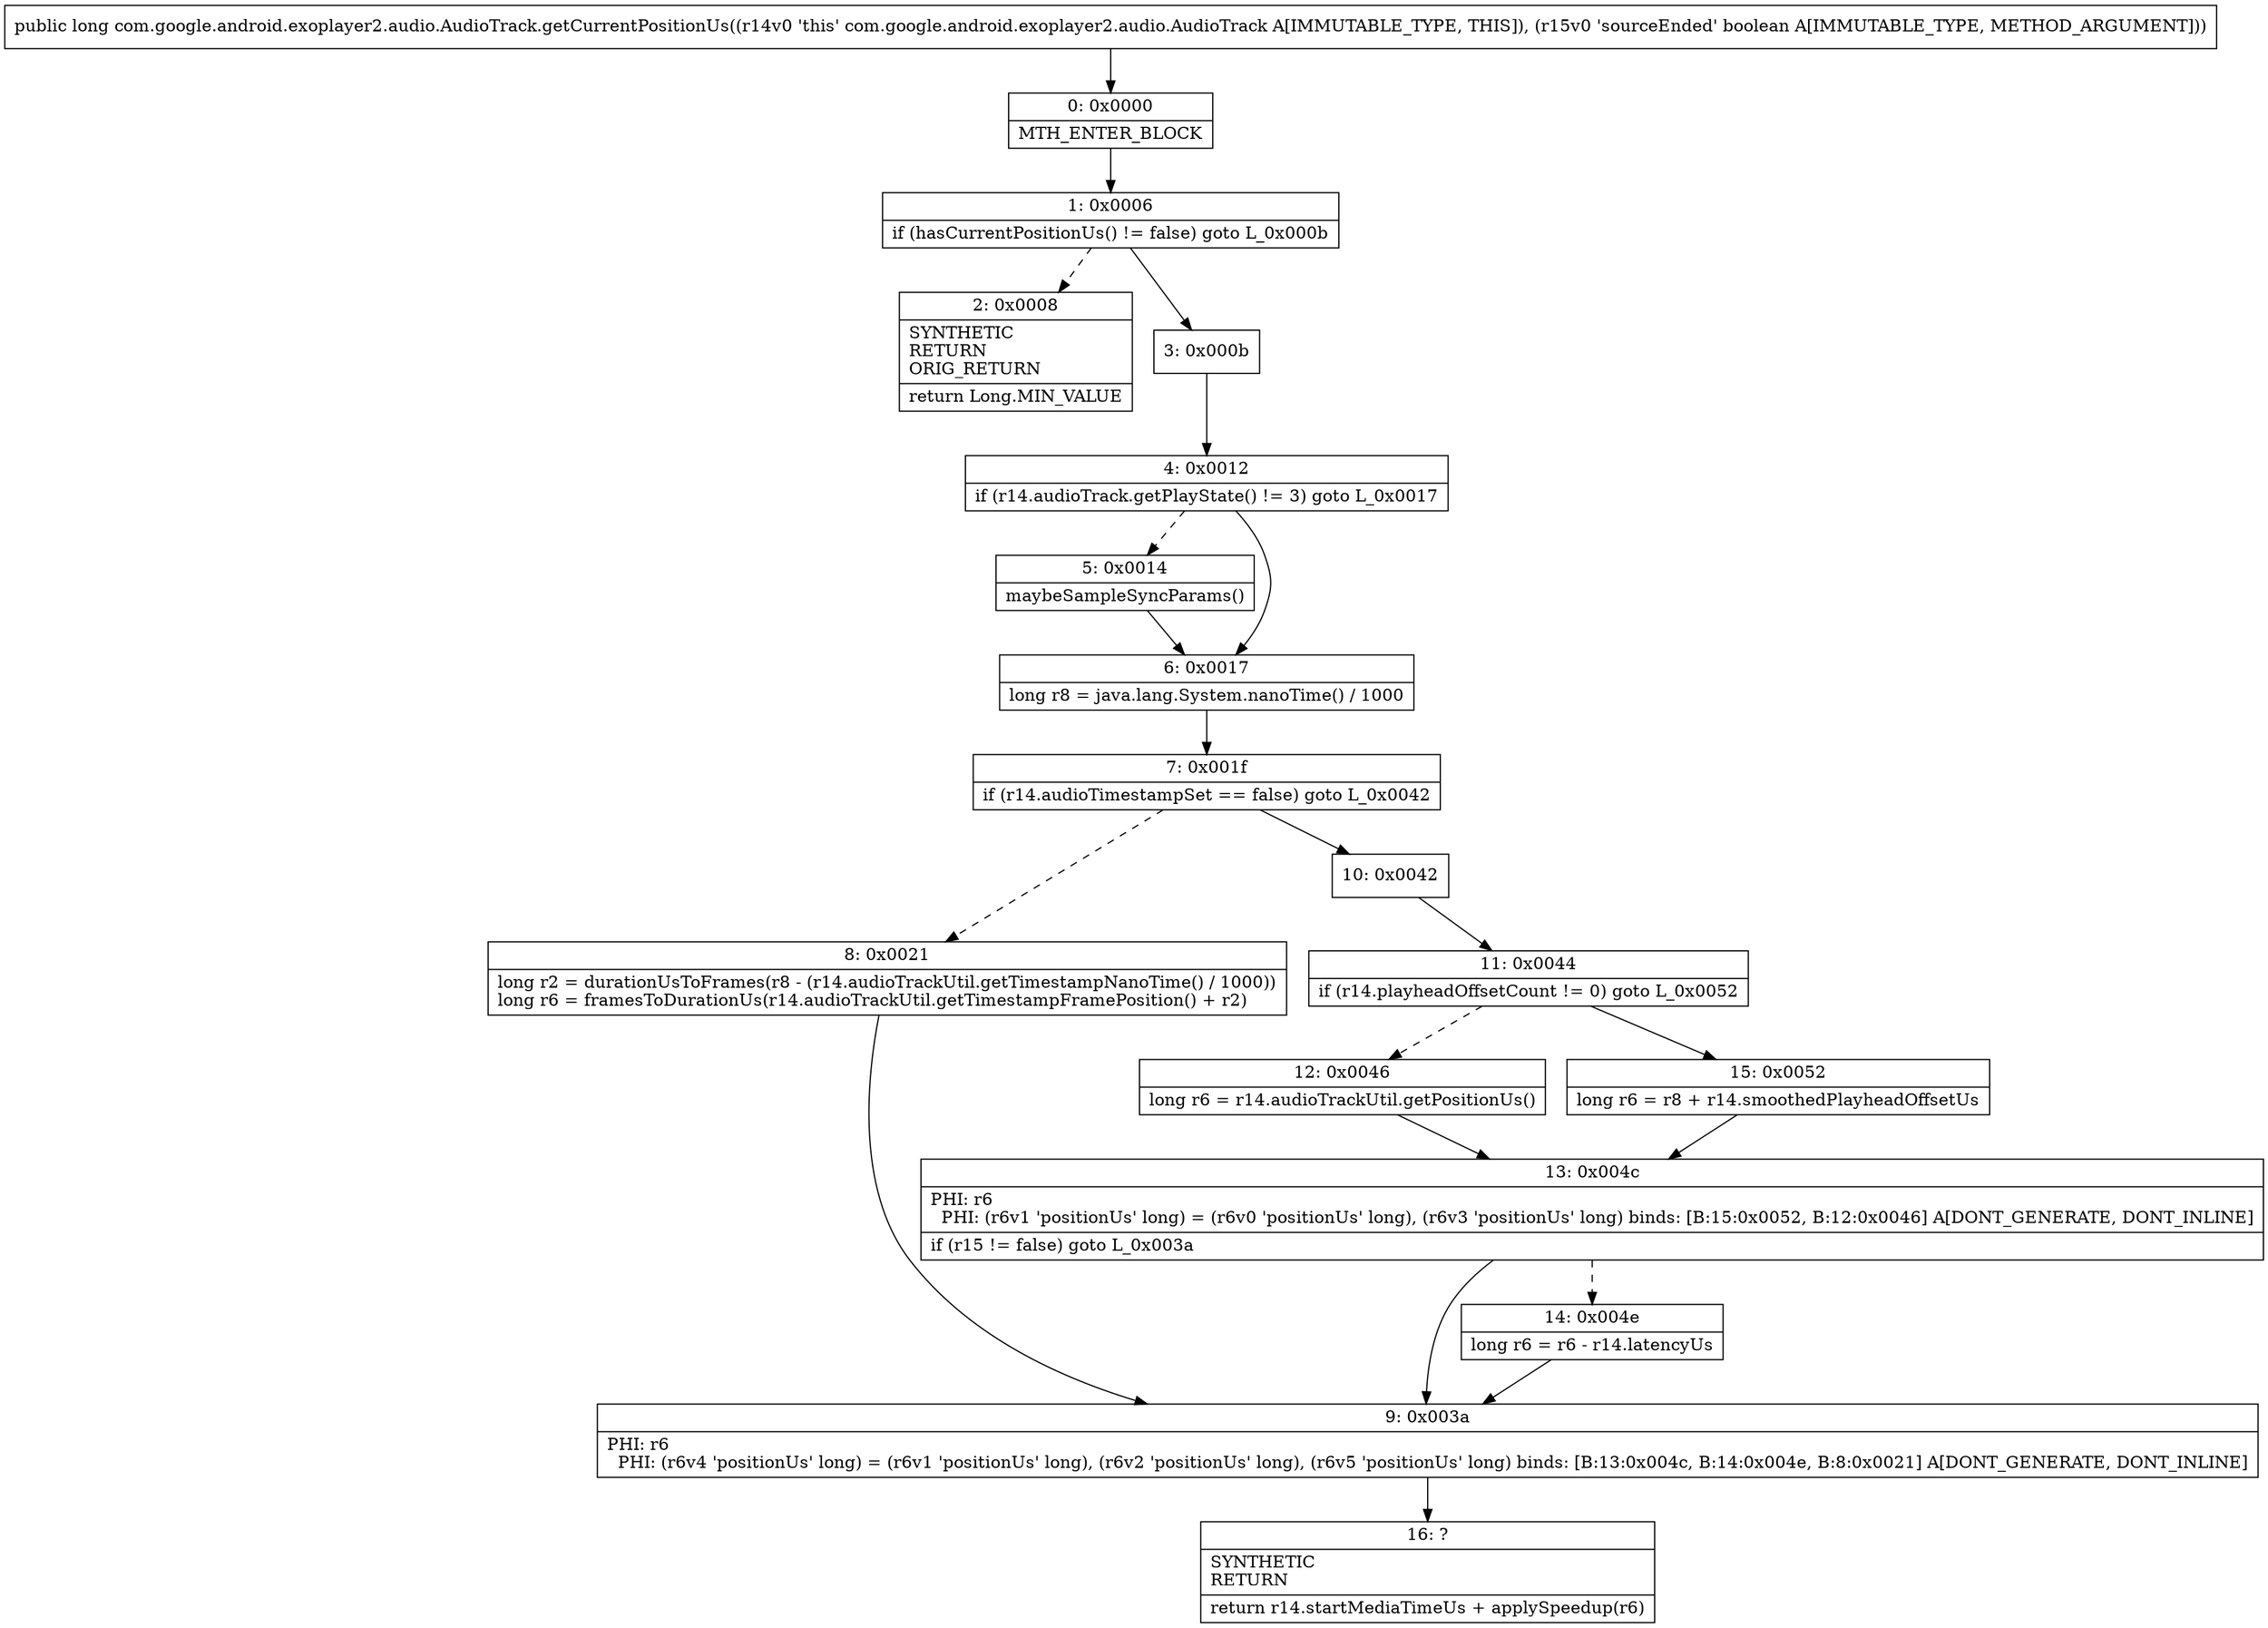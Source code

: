 digraph "CFG forcom.google.android.exoplayer2.audio.AudioTrack.getCurrentPositionUs(Z)J" {
Node_0 [shape=record,label="{0\:\ 0x0000|MTH_ENTER_BLOCK\l}"];
Node_1 [shape=record,label="{1\:\ 0x0006|if (hasCurrentPositionUs() != false) goto L_0x000b\l}"];
Node_2 [shape=record,label="{2\:\ 0x0008|SYNTHETIC\lRETURN\lORIG_RETURN\l|return Long.MIN_VALUE\l}"];
Node_3 [shape=record,label="{3\:\ 0x000b}"];
Node_4 [shape=record,label="{4\:\ 0x0012|if (r14.audioTrack.getPlayState() != 3) goto L_0x0017\l}"];
Node_5 [shape=record,label="{5\:\ 0x0014|maybeSampleSyncParams()\l}"];
Node_6 [shape=record,label="{6\:\ 0x0017|long r8 = java.lang.System.nanoTime() \/ 1000\l}"];
Node_7 [shape=record,label="{7\:\ 0x001f|if (r14.audioTimestampSet == false) goto L_0x0042\l}"];
Node_8 [shape=record,label="{8\:\ 0x0021|long r2 = durationUsToFrames(r8 \- (r14.audioTrackUtil.getTimestampNanoTime() \/ 1000))\llong r6 = framesToDurationUs(r14.audioTrackUtil.getTimestampFramePosition() + r2)\l}"];
Node_9 [shape=record,label="{9\:\ 0x003a|PHI: r6 \l  PHI: (r6v4 'positionUs' long) = (r6v1 'positionUs' long), (r6v2 'positionUs' long), (r6v5 'positionUs' long) binds: [B:13:0x004c, B:14:0x004e, B:8:0x0021] A[DONT_GENERATE, DONT_INLINE]\l}"];
Node_10 [shape=record,label="{10\:\ 0x0042}"];
Node_11 [shape=record,label="{11\:\ 0x0044|if (r14.playheadOffsetCount != 0) goto L_0x0052\l}"];
Node_12 [shape=record,label="{12\:\ 0x0046|long r6 = r14.audioTrackUtil.getPositionUs()\l}"];
Node_13 [shape=record,label="{13\:\ 0x004c|PHI: r6 \l  PHI: (r6v1 'positionUs' long) = (r6v0 'positionUs' long), (r6v3 'positionUs' long) binds: [B:15:0x0052, B:12:0x0046] A[DONT_GENERATE, DONT_INLINE]\l|if (r15 != false) goto L_0x003a\l}"];
Node_14 [shape=record,label="{14\:\ 0x004e|long r6 = r6 \- r14.latencyUs\l}"];
Node_15 [shape=record,label="{15\:\ 0x0052|long r6 = r8 + r14.smoothedPlayheadOffsetUs\l}"];
Node_16 [shape=record,label="{16\:\ ?|SYNTHETIC\lRETURN\l|return r14.startMediaTimeUs + applySpeedup(r6)\l}"];
MethodNode[shape=record,label="{public long com.google.android.exoplayer2.audio.AudioTrack.getCurrentPositionUs((r14v0 'this' com.google.android.exoplayer2.audio.AudioTrack A[IMMUTABLE_TYPE, THIS]), (r15v0 'sourceEnded' boolean A[IMMUTABLE_TYPE, METHOD_ARGUMENT])) }"];
MethodNode -> Node_0;
Node_0 -> Node_1;
Node_1 -> Node_2[style=dashed];
Node_1 -> Node_3;
Node_3 -> Node_4;
Node_4 -> Node_5[style=dashed];
Node_4 -> Node_6;
Node_5 -> Node_6;
Node_6 -> Node_7;
Node_7 -> Node_8[style=dashed];
Node_7 -> Node_10;
Node_8 -> Node_9;
Node_9 -> Node_16;
Node_10 -> Node_11;
Node_11 -> Node_12[style=dashed];
Node_11 -> Node_15;
Node_12 -> Node_13;
Node_13 -> Node_9;
Node_13 -> Node_14[style=dashed];
Node_14 -> Node_9;
Node_15 -> Node_13;
}

